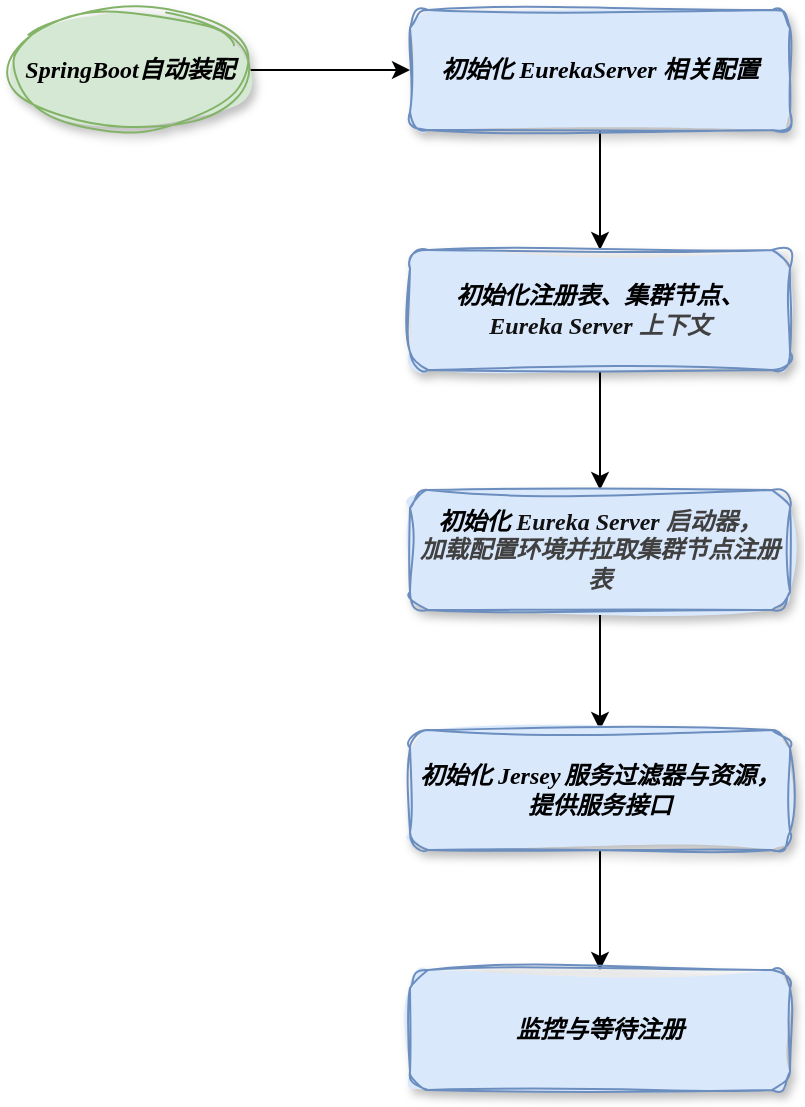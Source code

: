 <mxfile version="21.3.6" type="github">
  <diagram name="第 1 页" id="-Iq0EgqPXR5Xz6Nc5Kyj">
    <mxGraphModel dx="1434" dy="764" grid="1" gridSize="10" guides="1" tooltips="1" connect="1" arrows="1" fold="1" page="1" pageScale="1" pageWidth="827" pageHeight="1169" math="0" shadow="0">
      <root>
        <mxCell id="0" />
        <mxCell id="1" parent="0" />
        <mxCell id="-23ye9yzSMKUk6y9TaAN-9" value="" style="edgeStyle=orthogonalEdgeStyle;rounded=0;orthogonalLoop=1;jettySize=auto;html=1;fontStyle=3;fontFamily=Comic Sans MS;" edge="1" parent="1" source="-23ye9yzSMKUk6y9TaAN-2" target="-23ye9yzSMKUk6y9TaAN-3">
          <mxGeometry relative="1" as="geometry" />
        </mxCell>
        <mxCell id="-23ye9yzSMKUk6y9TaAN-2" value="SpringBoot自动装配" style="ellipse;whiteSpace=wrap;html=1;fillColor=#d5e8d4;strokeColor=#82b366;fillStyle=solid;sketch=1;curveFitting=1;jiggle=2;shadow=1;fontStyle=3;fontFamily=Comic Sans MS;" vertex="1" parent="1">
          <mxGeometry x="40" y="80" width="120" height="60" as="geometry" />
        </mxCell>
        <mxCell id="-23ye9yzSMKUk6y9TaAN-10" value="" style="edgeStyle=orthogonalEdgeStyle;rounded=0;orthogonalLoop=1;jettySize=auto;html=1;fontStyle=3;fontFamily=Comic Sans MS;" edge="1" parent="1" source="-23ye9yzSMKUk6y9TaAN-3" target="-23ye9yzSMKUk6y9TaAN-4">
          <mxGeometry relative="1" as="geometry" />
        </mxCell>
        <mxCell id="-23ye9yzSMKUk6y9TaAN-3" value="初始化 EurekaServer 相关配置" style="rounded=1;whiteSpace=wrap;html=1;fillColor=#dae8fc;strokeColor=#6c8ebf;fillStyle=solid;sketch=1;curveFitting=1;jiggle=2;shadow=1;fontStyle=3;fontFamily=Comic Sans MS;" vertex="1" parent="1">
          <mxGeometry x="240" y="80" width="190" height="60" as="geometry" />
        </mxCell>
        <mxCell id="-23ye9yzSMKUk6y9TaAN-11" value="" style="edgeStyle=orthogonalEdgeStyle;rounded=0;orthogonalLoop=1;jettySize=auto;html=1;fontStyle=3;fontFamily=Comic Sans MS;" edge="1" parent="1" source="-23ye9yzSMKUk6y9TaAN-4" target="-23ye9yzSMKUk6y9TaAN-5">
          <mxGeometry relative="1" as="geometry" />
        </mxCell>
        <mxCell id="-23ye9yzSMKUk6y9TaAN-4" value="初始化注册表、集群节点、&lt;div class=&quot;lake-content&quot;&gt; &lt;span style=&quot;color: rgb(18, 18, 18)&quot; class=&quot;ne-text&quot;&gt;Eureka Server &lt;/span&gt;&lt;span style=&quot;color: rgb(64, 64, 64)&quot; class=&quot;ne-text&quot;&gt;上下文&lt;/span&gt;&lt;/div&gt;" style="rounded=1;whiteSpace=wrap;html=1;fillColor=#dae8fc;strokeColor=#6c8ebf;fillStyle=solid;sketch=1;curveFitting=1;jiggle=2;shadow=1;fontStyle=3;fontFamily=Comic Sans MS;" vertex="1" parent="1">
          <mxGeometry x="240" y="200" width="190" height="60" as="geometry" />
        </mxCell>
        <mxCell id="-23ye9yzSMKUk6y9TaAN-12" value="" style="edgeStyle=orthogonalEdgeStyle;rounded=0;orthogonalLoop=1;jettySize=auto;html=1;fontStyle=3;fontFamily=Comic Sans MS;" edge="1" parent="1" source="-23ye9yzSMKUk6y9TaAN-5" target="-23ye9yzSMKUk6y9TaAN-6">
          <mxGeometry relative="1" as="geometry" />
        </mxCell>
        <mxCell id="-23ye9yzSMKUk6y9TaAN-5" value="初始化&amp;nbsp;&lt;span style=&quot;background-color: initial; color: rgb(18, 18, 18);&quot; class=&quot;ne-text&quot;&gt;Eureka Server &lt;/span&gt;&lt;span style=&quot;background-color: initial;&quot; class=&quot;ne-text&quot;&gt;&lt;font color=&quot;#404040&quot;&gt;启动器，&lt;br&gt;加载配置环境并拉取集群节点注册表&lt;br&gt;&lt;/font&gt;&lt;/span&gt;" style="rounded=1;whiteSpace=wrap;html=1;fillColor=#dae8fc;strokeColor=#6c8ebf;fillStyle=solid;sketch=1;curveFitting=1;jiggle=2;shadow=1;fontStyle=3;fontFamily=Comic Sans MS;" vertex="1" parent="1">
          <mxGeometry x="240" y="320" width="190" height="60" as="geometry" />
        </mxCell>
        <mxCell id="-23ye9yzSMKUk6y9TaAN-13" value="" style="edgeStyle=orthogonalEdgeStyle;rounded=0;orthogonalLoop=1;jettySize=auto;html=1;fontStyle=3;fontFamily=Comic Sans MS;" edge="1" parent="1" source="-23ye9yzSMKUk6y9TaAN-6" target="-23ye9yzSMKUk6y9TaAN-8">
          <mxGeometry relative="1" as="geometry" />
        </mxCell>
        <mxCell id="-23ye9yzSMKUk6y9TaAN-6" value="初始化 Jersey&lt;span style=&quot;white-space: pre;&quot;&gt;&#x9;&lt;/span&gt;服务过滤器与资源，提供服务接口" style="rounded=1;whiteSpace=wrap;html=1;fillColor=#dae8fc;strokeColor=#6c8ebf;fillStyle=solid;sketch=1;curveFitting=1;jiggle=2;shadow=1;fontStyle=3;fontFamily=Comic Sans MS;" vertex="1" parent="1">
          <mxGeometry x="240" y="440" width="190" height="60" as="geometry" />
        </mxCell>
        <mxCell id="-23ye9yzSMKUk6y9TaAN-8" value="监控与等待注册" style="rounded=1;whiteSpace=wrap;html=1;fillColor=#dae8fc;strokeColor=#6c8ebf;fillStyle=solid;sketch=1;curveFitting=1;jiggle=2;shadow=1;fontStyle=3;fontFamily=Comic Sans MS;" vertex="1" parent="1">
          <mxGeometry x="240" y="560" width="190" height="60" as="geometry" />
        </mxCell>
      </root>
    </mxGraphModel>
  </diagram>
</mxfile>
